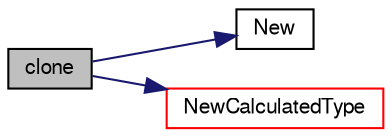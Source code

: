 digraph "clone"
{
  bgcolor="transparent";
  edge [fontname="FreeSans",fontsize="10",labelfontname="FreeSans",labelfontsize="10"];
  node [fontname="FreeSans",fontsize="10",shape=record];
  rankdir="LR";
  Node82 [label="clone",height=0.2,width=0.4,color="black", fillcolor="grey75", style="filled", fontcolor="black"];
  Node82 -> Node83 [color="midnightblue",fontsize="10",style="solid",fontname="FreeSans"];
  Node83 [label="New",height=0.2,width=0.4,color="black",URL="$a22426.html#a3f1cb3b9534b300363172819a74ff4e2",tooltip="Return a pointer to a new patchField created on freestore given. "];
  Node82 -> Node84 [color="midnightblue",fontsize="10",style="solid",fontname="FreeSans"];
  Node84 [label="NewCalculatedType",height=0.2,width=0.4,color="red",URL="$a22426.html#a19f707e7c4c36de78df2a38f4e12a1ae",tooltip="Return a pointer to a new calculatedFvsPatchField created on. "];
}
